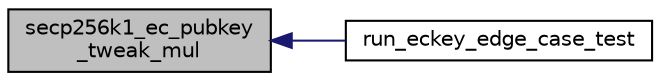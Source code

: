 digraph "secp256k1_ec_pubkey_tweak_mul"
{
  edge [fontname="Helvetica",fontsize="10",labelfontname="Helvetica",labelfontsize="10"];
  node [fontname="Helvetica",fontsize="10",shape=record];
  rankdir="LR";
  Node239 [label="secp256k1_ec_pubkey\l_tweak_mul",height=0.2,width=0.4,color="black", fillcolor="grey75", style="filled", fontcolor="black"];
  Node239 -> Node240 [dir="back",color="midnightblue",fontsize="10",style="solid",fontname="Helvetica"];
  Node240 [label="run_eckey_edge_case_test",height=0.2,width=0.4,color="black", fillcolor="white", style="filled",URL="$tests_8c.html#a32498e86a99a258f68cd4b1176f47966"];
}
